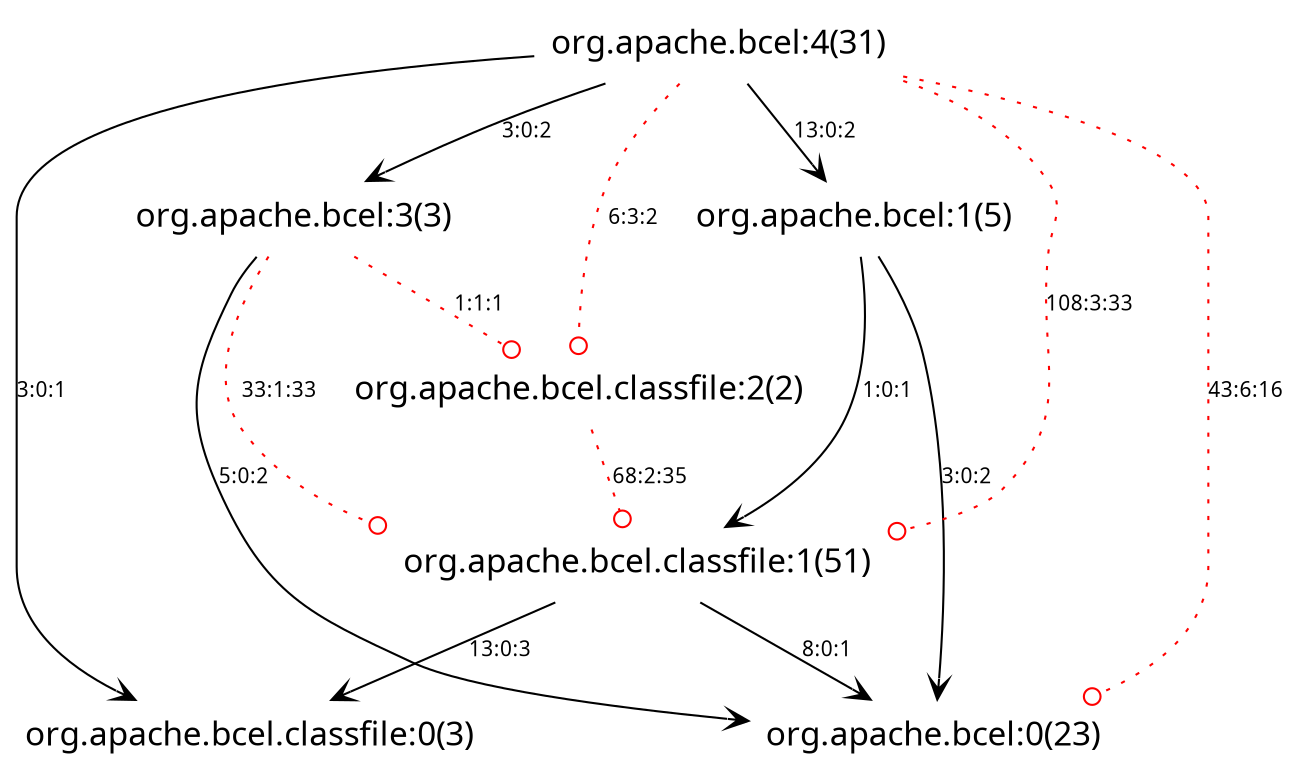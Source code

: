 digraph classfile_2_org_apache_bcel { 
 node [shape=plaintext, fontname=Skia, fontsize=16] 
edge [fontname=Skia, fontsize = 10];
6[ label="org.apache.bcel:1(5)"];
5[ label="org.apache.bcel.classfile:2(2)"];
4[ label="org.apache.bcel:4(31)"];
3[ label="org.apache.bcel.classfile:1(51)"];
2[ label="org.apache.bcel:3(3)"];
1[ label="org.apache.bcel.classfile:0(3)"];
0[ label="org.apache.bcel:0(23)"];
2->0[color="black", arrowhead="vee", label = "5:0:2"];
2->5[color="red",  arrowhead="odot", style="dotted", label = "1:1:1"];
2->3[color="red",  arrowhead="odot", style="dotted", label = "33:1:33"];
3->0[color="black", arrowhead="vee", label = "8:0:1"];
3->1[color="black", arrowhead="vee", label = "13:0:3"];
4->0[color="red",  arrowhead="odot", style="dotted", label = "43:6:16"];
4->3[color="red",  arrowhead="odot", style="dotted", label = "108:3:33"];
4->6[color="black", arrowhead="vee", label = "13:0:2"];
4->5[color="red",  arrowhead="odot", style="dotted", label = "6:3:2"];
4->2[color="black", arrowhead="vee", label = "3:0:2"];
4->1[color="black", arrowhead="vee", label = "3:0:1"];
5->3[color="red",  arrowhead="odot", style="dotted", label = "68:2:35"];
6->0[color="black", arrowhead="vee", label = "3:0:2"];
6->3[color="black", arrowhead="vee", label = "1:0:1"]
}